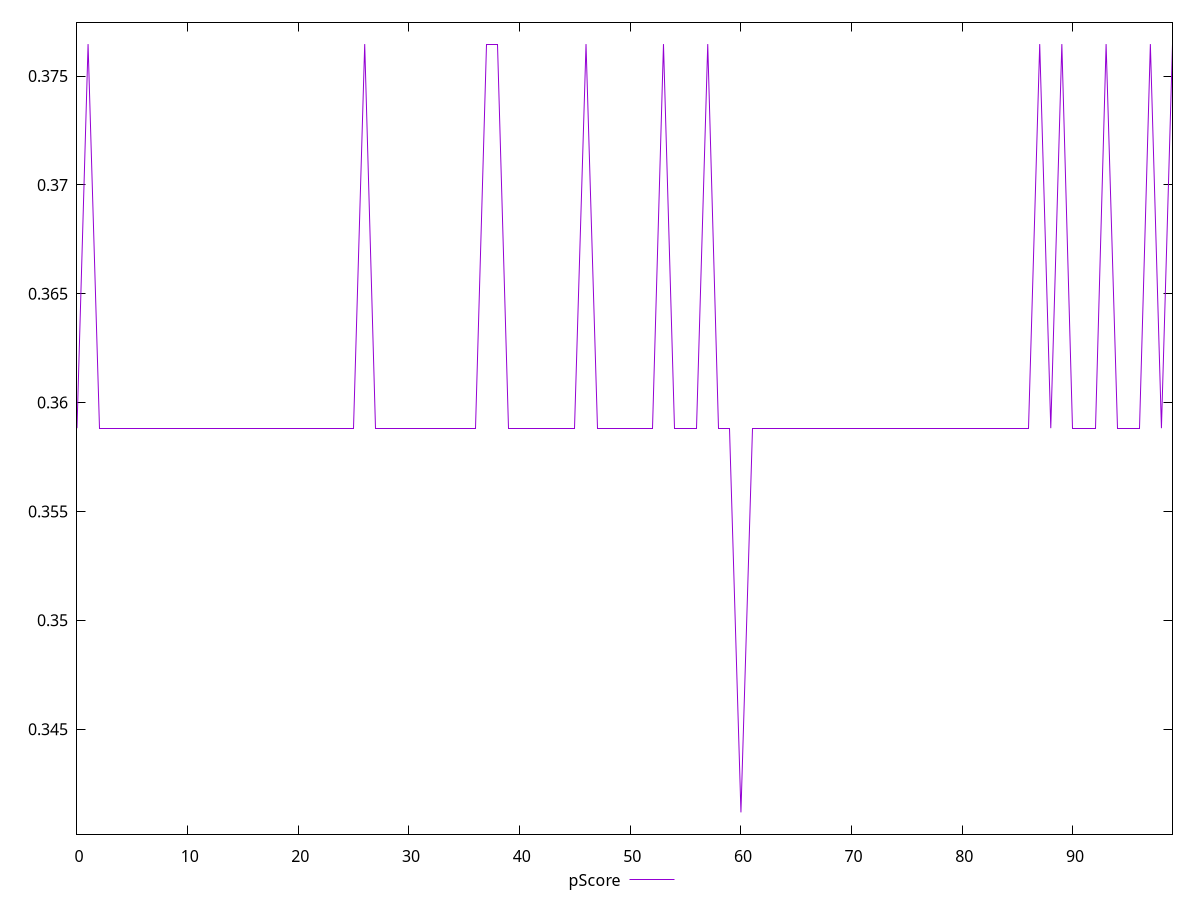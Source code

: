 reset

$pScore <<EOF
0 0.3588235294117647
1 0.3764705882352941
2 0.3588235294117647
3 0.3588235294117647
4 0.3588235294117647
5 0.3588235294117647
6 0.3588235294117647
7 0.3588235294117647
8 0.3588235294117647
9 0.3588235294117647
10 0.3588235294117647
11 0.3588235294117647
12 0.3588235294117647
13 0.3588235294117647
14 0.3588235294117647
15 0.3588235294117647
16 0.3588235294117647
17 0.3588235294117647
18 0.3588235294117647
19 0.3588235294117647
20 0.3588235294117647
21 0.3588235294117647
22 0.3588235294117647
23 0.3588235294117647
24 0.3588235294117647
25 0.3588235294117647
26 0.3764705882352941
27 0.3588235294117647
28 0.3588235294117647
29 0.3588235294117647
30 0.3588235294117647
31 0.3588235294117647
32 0.3588235294117647
33 0.3588235294117647
34 0.3588235294117647
35 0.3588235294117647
36 0.3588235294117647
37 0.3764705882352941
38 0.3764705882352941
39 0.3588235294117647
40 0.3588235294117647
41 0.3588235294117647
42 0.3588235294117647
43 0.3588235294117647
44 0.3588235294117647
45 0.3588235294117647
46 0.3764705882352941
47 0.3588235294117647
48 0.3588235294117647
49 0.3588235294117647
50 0.3588235294117647
51 0.3588235294117647
52 0.3588235294117647
53 0.3764705882352941
54 0.3588235294117647
55 0.3588235294117647
56 0.3588235294117647
57 0.3764705882352941
58 0.3588235294117647
59 0.3588235294117647
60 0.3411764705882353
61 0.3588235294117647
62 0.3588235294117647
63 0.3588235294117647
64 0.3588235294117647
65 0.3588235294117647
66 0.3588235294117647
67 0.3588235294117647
68 0.3588235294117647
69 0.3588235294117647
70 0.3588235294117647
71 0.3588235294117647
72 0.3588235294117647
73 0.3588235294117647
74 0.3588235294117647
75 0.3588235294117647
76 0.3588235294117647
77 0.3588235294117647
78 0.3588235294117647
79 0.3588235294117647
80 0.3588235294117647
81 0.3588235294117647
82 0.3588235294117647
83 0.3588235294117647
84 0.3588235294117647
85 0.3588235294117647
86 0.3588235294117647
87 0.3764705882352941
88 0.3588235294117647
89 0.3764705882352941
90 0.3588235294117647
91 0.3588235294117647
92 0.3588235294117647
93 0.3764705882352941
94 0.3588235294117647
95 0.3588235294117647
96 0.3588235294117647
97 0.3764705882352941
98 0.3588235294117647
99 0.3764705882352941
EOF

set key outside below
set xrange [0:99]
set yrange [0.3401764705882353:0.3774705882352941]
set trange [0.3401764705882353:0.3774705882352941]
set terminal svg size 640, 500 enhanced background rgb 'white'
set output "reports/report_00033_2021-03-01T14-23-16.841Z/unused-javascript/samples/astro-inner/pScore/values.svg"

plot $pScore title "pScore" with line

reset
